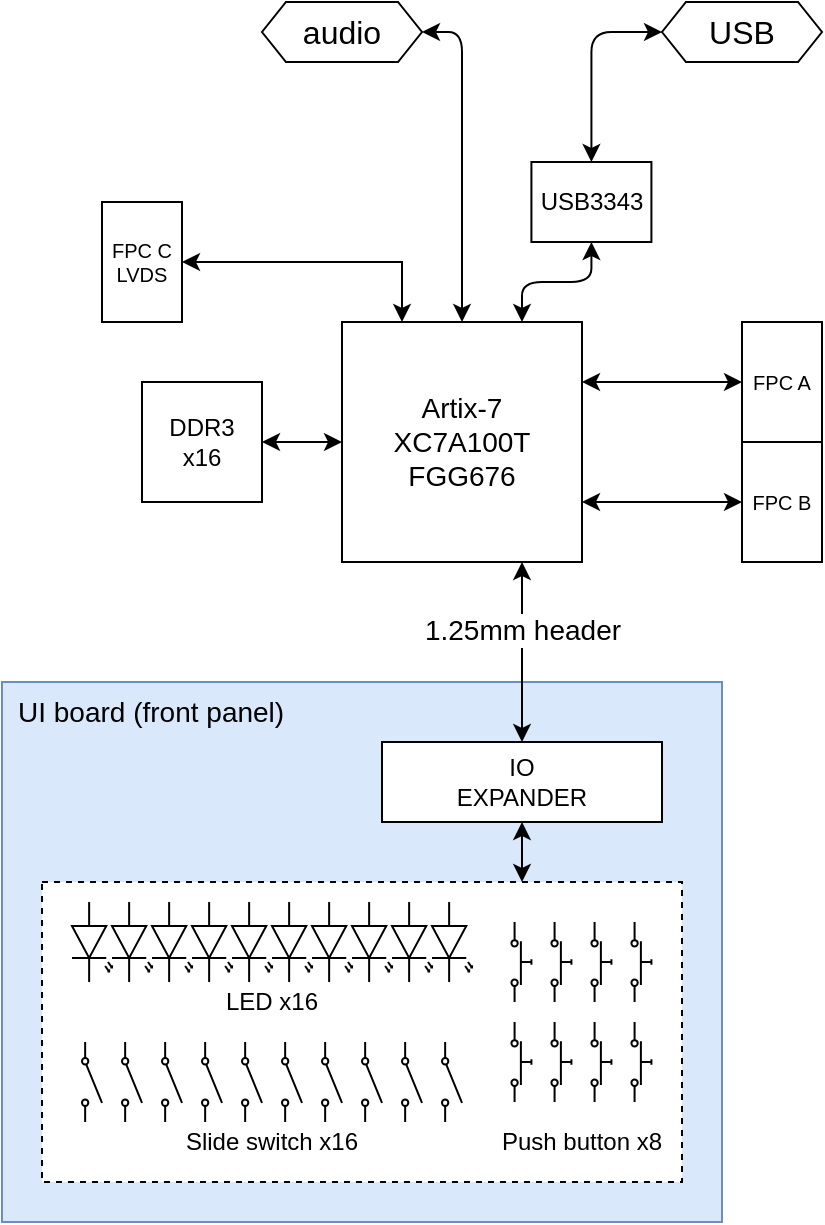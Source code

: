 <mxfile version="12.5.3" type="device"><diagram id="3n-md1XmOw2Dh70aS_lC" name="Page-1"><mxGraphModel dx="862" dy="513" grid="1" gridSize="10" guides="1" tooltips="1" connect="1" arrows="1" fold="1" page="1" pageScale="1" pageWidth="1200" pageHeight="2500" math="0" shadow="0"><root><mxCell id="0"/><mxCell id="1" parent="0"/><mxCell id="ugE6z83dFDoeqU65vnA--8" style="edgeStyle=orthogonalEdgeStyle;rounded=0;orthogonalLoop=1;jettySize=auto;html=1;exitX=0;exitY=0.5;exitDx=0;exitDy=0;entryX=1;entryY=0.5;entryDx=0;entryDy=0;startArrow=classic;startFill=1;fontSize=10;" edge="1" parent="1" source="ugE6z83dFDoeqU65vnA--1" target="ugE6z83dFDoeqU65vnA--2"><mxGeometry relative="1" as="geometry"/></mxCell><mxCell id="ugE6z83dFDoeqU65vnA--12" style="edgeStyle=orthogonalEdgeStyle;rounded=0;orthogonalLoop=1;jettySize=auto;html=1;exitX=1;exitY=0.25;exitDx=0;exitDy=0;entryX=0;entryY=0.5;entryDx=0;entryDy=0;startArrow=classic;startFill=1;fontSize=10;" edge="1" parent="1" source="ugE6z83dFDoeqU65vnA--1" target="ugE6z83dFDoeqU65vnA--10"><mxGeometry relative="1" as="geometry"/></mxCell><mxCell id="ugE6z83dFDoeqU65vnA--13" style="edgeStyle=orthogonalEdgeStyle;rounded=0;orthogonalLoop=1;jettySize=auto;html=1;exitX=1;exitY=0.75;exitDx=0;exitDy=0;entryX=0;entryY=0.5;entryDx=0;entryDy=0;startArrow=classic;startFill=1;fontSize=10;" edge="1" parent="1" source="ugE6z83dFDoeqU65vnA--1" target="ugE6z83dFDoeqU65vnA--11"><mxGeometry relative="1" as="geometry"/></mxCell><mxCell id="ugE6z83dFDoeqU65vnA--16" style="edgeStyle=orthogonalEdgeStyle;rounded=0;orthogonalLoop=1;jettySize=auto;html=1;exitX=0.25;exitY=0;exitDx=0;exitDy=0;entryX=1;entryY=0.5;entryDx=0;entryDy=0;startArrow=classic;startFill=1;fontSize=10;" edge="1" parent="1" source="ugE6z83dFDoeqU65vnA--1" target="ugE6z83dFDoeqU65vnA--14"><mxGeometry relative="1" as="geometry"><Array as="points"><mxPoint x="470" y="250"/></Array></mxGeometry></mxCell><mxCell id="ugE6z83dFDoeqU65vnA--74" style="edgeStyle=elbowEdgeStyle;rounded=1;orthogonalLoop=1;jettySize=auto;elbow=vertical;html=1;exitX=0.5;exitY=0;exitDx=0;exitDy=0;entryX=1;entryY=0.5;entryDx=0;entryDy=0;startArrow=classic;startFill=1;fontSize=12;" edge="1" parent="1" source="ugE6z83dFDoeqU65vnA--1" target="ugE6z83dFDoeqU65vnA--73"><mxGeometry relative="1" as="geometry"><Array as="points"><mxPoint x="490" y="135"/></Array></mxGeometry></mxCell><mxCell id="ugE6z83dFDoeqU65vnA--77" style="edgeStyle=elbowEdgeStyle;rounded=1;orthogonalLoop=1;jettySize=auto;elbow=vertical;html=1;exitX=0.75;exitY=0;exitDx=0;exitDy=0;entryX=0.5;entryY=1;entryDx=0;entryDy=0;startArrow=classic;startFill=1;fontSize=12;" edge="1" parent="1" source="ugE6z83dFDoeqU65vnA--1" target="ugE6z83dFDoeqU65vnA--76"><mxGeometry relative="1" as="geometry"/></mxCell><mxCell id="ugE6z83dFDoeqU65vnA--1" value="Artix-7&lt;br style=&quot;font-size: 14px;&quot;&gt;XC7A100T&lt;br style=&quot;font-size: 14px;&quot;&gt;FGG676" style="rounded=0;whiteSpace=wrap;html=1;fontSize=14;" vertex="1" parent="1"><mxGeometry x="440" y="280" width="120" height="120" as="geometry"/></mxCell><mxCell id="ugE6z83dFDoeqU65vnA--2" value="DDR3&lt;br style=&quot;font-size: 12px;&quot;&gt;x16" style="rounded=0;whiteSpace=wrap;html=1;fontSize=12;" vertex="1" parent="1"><mxGeometry x="340" y="310" width="60" height="60" as="geometry"/></mxCell><mxCell id="ugE6z83dFDoeqU65vnA--10" value="FPC A" style="rounded=0;whiteSpace=wrap;html=1;fontSize=10;align=center;" vertex="1" parent="1"><mxGeometry x="640" y="280" width="40" height="60" as="geometry"/></mxCell><mxCell id="ugE6z83dFDoeqU65vnA--11" value="FPC B" style="rounded=0;whiteSpace=wrap;html=1;fontSize=10;align=center;" vertex="1" parent="1"><mxGeometry x="640" y="340" width="40" height="60" as="geometry"/></mxCell><mxCell id="ugE6z83dFDoeqU65vnA--14" value="FPC C&lt;br&gt;LVDS" style="rounded=0;whiteSpace=wrap;html=1;fontSize=10;align=center;" vertex="1" parent="1"><mxGeometry x="320" y="220" width="40" height="60" as="geometry"/></mxCell><mxCell id="ugE6z83dFDoeqU65vnA--59" value="" style="rounded=0;whiteSpace=wrap;html=1;fontSize=10;align=center;fillColor=#dae8fc;strokeColor=#6c8ebf;" vertex="1" parent="1"><mxGeometry x="270" y="460" width="360" height="270" as="geometry"/></mxCell><mxCell id="ugE6z83dFDoeqU65vnA--17" value="IO&lt;br&gt;EXPANDER" style="rounded=0;whiteSpace=wrap;html=1;fontSize=12;" vertex="1" parent="1"><mxGeometry x="460" y="490" width="140" height="40" as="geometry"/></mxCell><mxCell id="ugE6z83dFDoeqU65vnA--60" value="UI board (front panel)" style="text;html=1;strokeColor=none;fillColor=none;align=left;verticalAlign=middle;whiteSpace=wrap;rounded=0;fontSize=14;spacingLeft=6;" vertex="1" parent="1"><mxGeometry x="270" y="460" width="160" height="30" as="geometry"/></mxCell><mxCell id="ugE6z83dFDoeqU65vnA--56" value="" style="rounded=0;whiteSpace=wrap;html=1;fontSize=10;align=center;dashed=1;" vertex="1" parent="1"><mxGeometry x="290" y="560" width="320" height="150" as="geometry"/></mxCell><mxCell id="ugE6z83dFDoeqU65vnA--61" style="edgeStyle=elbowEdgeStyle;rounded=1;orthogonalLoop=1;jettySize=auto;elbow=vertical;html=1;exitX=0.5;exitY=1;exitDx=0;exitDy=0;entryX=0.75;entryY=0;entryDx=0;entryDy=0;startArrow=classic;startFill=1;fontSize=14;" edge="1" parent="1" source="ugE6z83dFDoeqU65vnA--17" target="ugE6z83dFDoeqU65vnA--56"><mxGeometry relative="1" as="geometry"/></mxCell><mxCell id="ugE6z83dFDoeqU65vnA--29" value="" style="group" vertex="1" connectable="0" parent="1"><mxGeometry x="524.71" y="630" width="70" height="40" as="geometry"/></mxCell><mxCell id="ugE6z83dFDoeqU65vnA--25" value="" style="pointerEvents=1;verticalLabelPosition=bottom;shadow=0;dashed=0;align=center;html=1;verticalAlign=top;shape=mxgraph.electrical.electro-mechanical.push_switch_no;fontSize=10;direction=south;" vertex="1" parent="ugE6z83dFDoeqU65vnA--29"><mxGeometry width="10" height="40" as="geometry"/></mxCell><mxCell id="ugE6z83dFDoeqU65vnA--26" value="" style="pointerEvents=1;verticalLabelPosition=bottom;shadow=0;dashed=0;align=center;html=1;verticalAlign=top;shape=mxgraph.electrical.electro-mechanical.push_switch_no;fontSize=10;direction=south;" vertex="1" parent="ugE6z83dFDoeqU65vnA--29"><mxGeometry x="20" width="10" height="40" as="geometry"/></mxCell><mxCell id="ugE6z83dFDoeqU65vnA--27" value="" style="pointerEvents=1;verticalLabelPosition=bottom;shadow=0;dashed=0;align=center;html=1;verticalAlign=top;shape=mxgraph.electrical.electro-mechanical.push_switch_no;fontSize=10;direction=south;" vertex="1" parent="ugE6z83dFDoeqU65vnA--29"><mxGeometry x="40" width="10" height="40" as="geometry"/></mxCell><mxCell id="ugE6z83dFDoeqU65vnA--28" value="" style="pointerEvents=1;verticalLabelPosition=bottom;shadow=0;dashed=0;align=center;html=1;verticalAlign=top;shape=mxgraph.electrical.electro-mechanical.push_switch_no;fontSize=10;direction=south;" vertex="1" parent="ugE6z83dFDoeqU65vnA--29"><mxGeometry x="60" width="10" height="40" as="geometry"/></mxCell><mxCell id="ugE6z83dFDoeqU65vnA--55" value="" style="group" vertex="1" connectable="0" parent="1"><mxGeometry x="310" y="640" width="190" height="40" as="geometry"/></mxCell><mxCell id="ugE6z83dFDoeqU65vnA--20" value="" style="pointerEvents=1;verticalLabelPosition=bottom;shadow=0;dashed=0;align=center;html=1;verticalAlign=top;shape=mxgraph.electrical.electro-mechanical.simple_switch;fontSize=10;direction=south;" vertex="1" parent="ugE6z83dFDoeqU65vnA--55"><mxGeometry width="10" height="40" as="geometry"/></mxCell><mxCell id="ugE6z83dFDoeqU65vnA--21" value="" style="pointerEvents=1;verticalLabelPosition=bottom;shadow=0;dashed=0;align=center;html=1;verticalAlign=top;shape=mxgraph.electrical.electro-mechanical.simple_switch;fontSize=10;direction=south;" vertex="1" parent="ugE6z83dFDoeqU65vnA--55"><mxGeometry x="20" width="10" height="40" as="geometry"/></mxCell><mxCell id="ugE6z83dFDoeqU65vnA--22" value="" style="pointerEvents=1;verticalLabelPosition=bottom;shadow=0;dashed=0;align=center;html=1;verticalAlign=top;shape=mxgraph.electrical.electro-mechanical.simple_switch;fontSize=10;direction=south;" vertex="1" parent="ugE6z83dFDoeqU65vnA--55"><mxGeometry x="40" width="10" height="40" as="geometry"/></mxCell><mxCell id="ugE6z83dFDoeqU65vnA--23" value="" style="pointerEvents=1;verticalLabelPosition=bottom;shadow=0;dashed=0;align=center;html=1;verticalAlign=top;shape=mxgraph.electrical.electro-mechanical.simple_switch;fontSize=10;direction=south;" vertex="1" parent="ugE6z83dFDoeqU65vnA--55"><mxGeometry x="60" width="10" height="40" as="geometry"/></mxCell><mxCell id="ugE6z83dFDoeqU65vnA--49" value="" style="pointerEvents=1;verticalLabelPosition=bottom;shadow=0;dashed=0;align=center;html=1;verticalAlign=top;shape=mxgraph.electrical.electro-mechanical.simple_switch;fontSize=10;direction=south;" vertex="1" parent="ugE6z83dFDoeqU65vnA--55"><mxGeometry x="80" width="10" height="40" as="geometry"/></mxCell><mxCell id="ugE6z83dFDoeqU65vnA--50" value="" style="pointerEvents=1;verticalLabelPosition=bottom;shadow=0;dashed=0;align=center;html=1;verticalAlign=top;shape=mxgraph.electrical.electro-mechanical.simple_switch;fontSize=10;direction=south;" vertex="1" parent="ugE6z83dFDoeqU65vnA--55"><mxGeometry x="100" width="10" height="40" as="geometry"/></mxCell><mxCell id="ugE6z83dFDoeqU65vnA--51" value="" style="pointerEvents=1;verticalLabelPosition=bottom;shadow=0;dashed=0;align=center;html=1;verticalAlign=top;shape=mxgraph.electrical.electro-mechanical.simple_switch;fontSize=10;direction=south;" vertex="1" parent="ugE6z83dFDoeqU65vnA--55"><mxGeometry x="120" width="10" height="40" as="geometry"/></mxCell><mxCell id="ugE6z83dFDoeqU65vnA--52" value="" style="pointerEvents=1;verticalLabelPosition=bottom;shadow=0;dashed=0;align=center;html=1;verticalAlign=top;shape=mxgraph.electrical.electro-mechanical.simple_switch;fontSize=10;direction=south;" vertex="1" parent="ugE6z83dFDoeqU65vnA--55"><mxGeometry x="140" width="10" height="40" as="geometry"/></mxCell><mxCell id="ugE6z83dFDoeqU65vnA--53" value="" style="pointerEvents=1;verticalLabelPosition=bottom;shadow=0;dashed=0;align=center;html=1;verticalAlign=top;shape=mxgraph.electrical.electro-mechanical.simple_switch;fontSize=10;direction=south;" vertex="1" parent="ugE6z83dFDoeqU65vnA--55"><mxGeometry x="160" width="10" height="40" as="geometry"/></mxCell><mxCell id="ugE6z83dFDoeqU65vnA--54" value="" style="pointerEvents=1;verticalLabelPosition=bottom;shadow=0;dashed=0;align=center;html=1;verticalAlign=top;shape=mxgraph.electrical.electro-mechanical.simple_switch;fontSize=10;direction=south;" vertex="1" parent="ugE6z83dFDoeqU65vnA--55"><mxGeometry x="180" width="10" height="40" as="geometry"/></mxCell><mxCell id="ugE6z83dFDoeqU65vnA--30" value="" style="verticalLabelPosition=bottom;shadow=0;dashed=0;align=center;html=1;verticalAlign=top;shape=mxgraph.electrical.opto_electronics.led_2;pointerEvents=1;fontSize=10;direction=south;" vertex="1" parent="1"><mxGeometry x="305" y="570" width="20" height="40" as="geometry"/></mxCell><mxCell id="ugE6z83dFDoeqU65vnA--31" value="" style="verticalLabelPosition=bottom;shadow=0;dashed=0;align=center;html=1;verticalAlign=top;shape=mxgraph.electrical.opto_electronics.led_2;pointerEvents=1;fontSize=10;direction=south;" vertex="1" parent="1"><mxGeometry x="325" y="570" width="20" height="40" as="geometry"/></mxCell><mxCell id="ugE6z83dFDoeqU65vnA--32" value="" style="verticalLabelPosition=bottom;shadow=0;dashed=0;align=center;html=1;verticalAlign=top;shape=mxgraph.electrical.opto_electronics.led_2;pointerEvents=1;fontSize=10;direction=south;" vertex="1" parent="1"><mxGeometry x="345" y="570" width="20" height="40" as="geometry"/></mxCell><mxCell id="ugE6z83dFDoeqU65vnA--33" value="" style="verticalLabelPosition=bottom;shadow=0;dashed=0;align=center;html=1;verticalAlign=top;shape=mxgraph.electrical.opto_electronics.led_2;pointerEvents=1;fontSize=10;direction=south;" vertex="1" parent="1"><mxGeometry x="365" y="570" width="20" height="40" as="geometry"/></mxCell><mxCell id="ugE6z83dFDoeqU65vnA--34" value="" style="verticalLabelPosition=bottom;shadow=0;dashed=0;align=center;html=1;verticalAlign=top;shape=mxgraph.electrical.opto_electronics.led_2;pointerEvents=1;fontSize=10;direction=south;" vertex="1" parent="1"><mxGeometry x="385" y="570" width="20" height="40" as="geometry"/></mxCell><mxCell id="ugE6z83dFDoeqU65vnA--35" value="" style="verticalLabelPosition=bottom;shadow=0;dashed=0;align=center;html=1;verticalAlign=top;shape=mxgraph.electrical.opto_electronics.led_2;pointerEvents=1;fontSize=10;direction=south;" vertex="1" parent="1"><mxGeometry x="405" y="570" width="20" height="40" as="geometry"/></mxCell><mxCell id="ugE6z83dFDoeqU65vnA--36" value="" style="verticalLabelPosition=bottom;shadow=0;dashed=0;align=center;html=1;verticalAlign=top;shape=mxgraph.electrical.opto_electronics.led_2;pointerEvents=1;fontSize=10;direction=south;" vertex="1" parent="1"><mxGeometry x="425" y="570" width="20" height="40" as="geometry"/></mxCell><mxCell id="ugE6z83dFDoeqU65vnA--37" value="" style="verticalLabelPosition=bottom;shadow=0;dashed=0;align=center;html=1;verticalAlign=top;shape=mxgraph.electrical.opto_electronics.led_2;pointerEvents=1;fontSize=10;direction=south;" vertex="1" parent="1"><mxGeometry x="445" y="570" width="20" height="40" as="geometry"/></mxCell><mxCell id="ugE6z83dFDoeqU65vnA--38" value="" style="verticalLabelPosition=bottom;shadow=0;dashed=0;align=center;html=1;verticalAlign=top;shape=mxgraph.electrical.opto_electronics.led_2;pointerEvents=1;fontSize=10;direction=south;" vertex="1" parent="1"><mxGeometry x="465" y="570" width="20" height="40" as="geometry"/></mxCell><mxCell id="ugE6z83dFDoeqU65vnA--39" value="" style="verticalLabelPosition=bottom;shadow=0;dashed=0;align=center;html=1;verticalAlign=top;shape=mxgraph.electrical.opto_electronics.led_2;pointerEvents=1;fontSize=10;direction=south;" vertex="1" parent="1"><mxGeometry x="485" y="570" width="20" height="40" as="geometry"/></mxCell><mxCell id="ugE6z83dFDoeqU65vnA--64" value="LED x16" style="text;html=1;strokeColor=none;fillColor=none;align=center;verticalAlign=middle;whiteSpace=wrap;rounded=0;dashed=1;fontSize=12;" vertex="1" parent="1"><mxGeometry x="300" y="610" width="210" height="20" as="geometry"/></mxCell><mxCell id="ugE6z83dFDoeqU65vnA--65" value="Slide switch x16" style="text;html=1;strokeColor=none;fillColor=none;align=center;verticalAlign=middle;whiteSpace=wrap;rounded=0;dashed=1;fontSize=12;" vertex="1" parent="1"><mxGeometry x="300" y="680" width="210" height="20" as="geometry"/></mxCell><mxCell id="ugE6z83dFDoeqU65vnA--66" value="Push button x8" style="text;html=1;strokeColor=none;fillColor=none;align=center;verticalAlign=middle;whiteSpace=wrap;rounded=0;dashed=1;fontSize=12;" vertex="1" parent="1"><mxGeometry x="510" y="680" width="100" height="20" as="geometry"/></mxCell><mxCell id="ugE6z83dFDoeqU65vnA--18" style="edgeStyle=elbowEdgeStyle;rounded=1;orthogonalLoop=1;jettySize=auto;html=1;exitX=0.75;exitY=1;exitDx=0;exitDy=0;entryX=0.5;entryY=0;entryDx=0;entryDy=0;startArrow=classic;startFill=1;fontSize=10;elbow=vertical;" edge="1" parent="1" source="ugE6z83dFDoeqU65vnA--1" target="ugE6z83dFDoeqU65vnA--17"><mxGeometry relative="1" as="geometry"><Array as="points"><mxPoint x="520" y="430"/><mxPoint x="520" y="420"/></Array></mxGeometry></mxCell><mxCell id="ugE6z83dFDoeqU65vnA--63" value="1.25mm header" style="text;html=1;align=center;verticalAlign=middle;resizable=0;points=[];labelBackgroundColor=#ffffff;fontSize=14;" vertex="1" connectable="0" parent="ugE6z83dFDoeqU65vnA--18"><mxGeometry x="-0.25" y="11" relative="1" as="geometry"><mxPoint x="-11.29" y="-0.34" as="offset"/></mxGeometry></mxCell><mxCell id="ugE6z83dFDoeqU65vnA--67" value="" style="group" vertex="1" connectable="0" parent="1"><mxGeometry x="524.71" y="580" width="70" height="40" as="geometry"/></mxCell><mxCell id="ugE6z83dFDoeqU65vnA--68" value="" style="pointerEvents=1;verticalLabelPosition=bottom;shadow=0;dashed=0;align=center;html=1;verticalAlign=top;shape=mxgraph.electrical.electro-mechanical.push_switch_no;fontSize=10;direction=south;" vertex="1" parent="ugE6z83dFDoeqU65vnA--67"><mxGeometry width="10" height="40" as="geometry"/></mxCell><mxCell id="ugE6z83dFDoeqU65vnA--69" value="" style="pointerEvents=1;verticalLabelPosition=bottom;shadow=0;dashed=0;align=center;html=1;verticalAlign=top;shape=mxgraph.electrical.electro-mechanical.push_switch_no;fontSize=10;direction=south;" vertex="1" parent="ugE6z83dFDoeqU65vnA--67"><mxGeometry x="20" width="10" height="40" as="geometry"/></mxCell><mxCell id="ugE6z83dFDoeqU65vnA--70" value="" style="pointerEvents=1;verticalLabelPosition=bottom;shadow=0;dashed=0;align=center;html=1;verticalAlign=top;shape=mxgraph.electrical.electro-mechanical.push_switch_no;fontSize=10;direction=south;" vertex="1" parent="ugE6z83dFDoeqU65vnA--67"><mxGeometry x="40" width="10" height="40" as="geometry"/></mxCell><mxCell id="ugE6z83dFDoeqU65vnA--71" value="" style="pointerEvents=1;verticalLabelPosition=bottom;shadow=0;dashed=0;align=center;html=1;verticalAlign=top;shape=mxgraph.electrical.electro-mechanical.push_switch_no;fontSize=10;direction=south;" vertex="1" parent="ugE6z83dFDoeqU65vnA--67"><mxGeometry x="60" width="10" height="40" as="geometry"/></mxCell><mxCell id="ugE6z83dFDoeqU65vnA--73" value="audio" style="shape=hexagon;perimeter=hexagonPerimeter2;whiteSpace=wrap;html=1;fontSize=16;size=0.15;" vertex="1" parent="1"><mxGeometry x="400" y="120" width="80" height="30" as="geometry"/></mxCell><mxCell id="ugE6z83dFDoeqU65vnA--75" value="USB" style="shape=hexagon;perimeter=hexagonPerimeter2;whiteSpace=wrap;html=1;fontSize=16;size=0.15;" vertex="1" parent="1"><mxGeometry x="600" y="120" width="80" height="30" as="geometry"/></mxCell><mxCell id="ugE6z83dFDoeqU65vnA--78" style="edgeStyle=elbowEdgeStyle;rounded=1;orthogonalLoop=1;jettySize=auto;elbow=vertical;html=1;exitX=0.5;exitY=0;exitDx=0;exitDy=0;entryX=0;entryY=0.5;entryDx=0;entryDy=0;startArrow=classic;startFill=1;fontSize=12;" edge="1" parent="1" source="ugE6z83dFDoeqU65vnA--76" target="ugE6z83dFDoeqU65vnA--75"><mxGeometry relative="1" as="geometry"><Array as="points"><mxPoint x="580" y="135"/></Array></mxGeometry></mxCell><mxCell id="ugE6z83dFDoeqU65vnA--76" value="USB3343" style="rounded=0;whiteSpace=wrap;html=1;fontSize=12;align=center;" vertex="1" parent="1"><mxGeometry x="534.71" y="200" width="60" height="40" as="geometry"/></mxCell></root></mxGraphModel></diagram></mxfile>